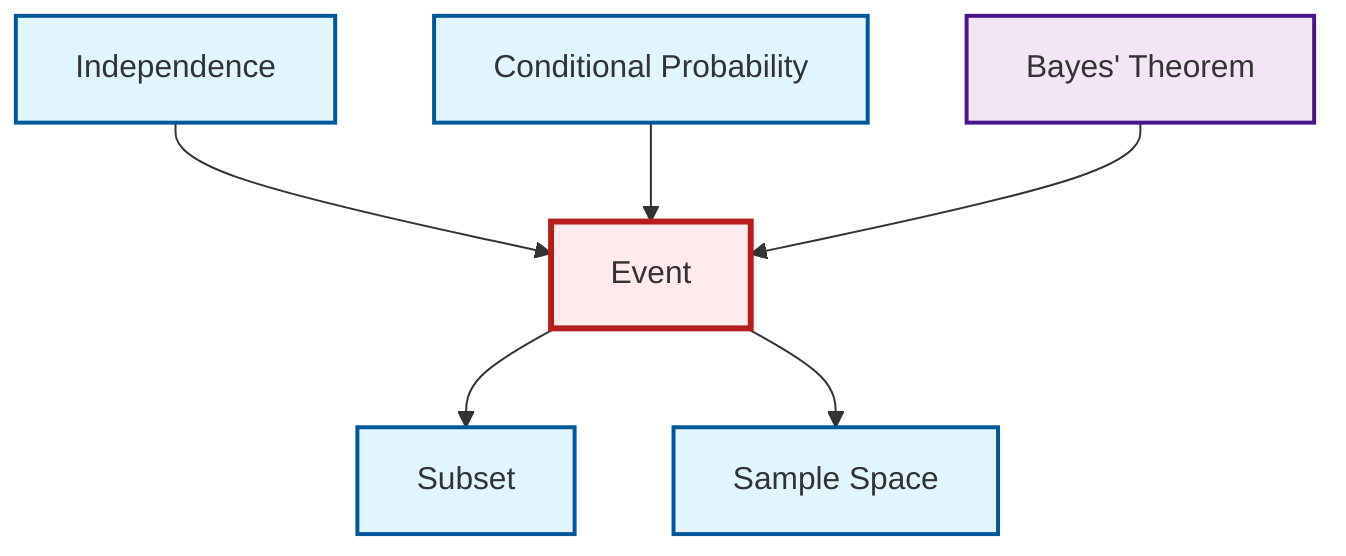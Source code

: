 graph TD
    classDef definition fill:#e1f5fe,stroke:#01579b,stroke-width:2px
    classDef theorem fill:#f3e5f5,stroke:#4a148c,stroke-width:2px
    classDef axiom fill:#fff3e0,stroke:#e65100,stroke-width:2px
    classDef example fill:#e8f5e9,stroke:#1b5e20,stroke-width:2px
    classDef current fill:#ffebee,stroke:#b71c1c,stroke-width:3px
    def-event["Event"]:::definition
    thm-bayes["Bayes' Theorem"]:::theorem
    def-subset["Subset"]:::definition
    def-conditional-probability["Conditional Probability"]:::definition
    def-independence["Independence"]:::definition
    def-sample-space["Sample Space"]:::definition
    def-event --> def-subset
    def-event --> def-sample-space
    def-independence --> def-event
    def-conditional-probability --> def-event
    thm-bayes --> def-event
    class def-event current